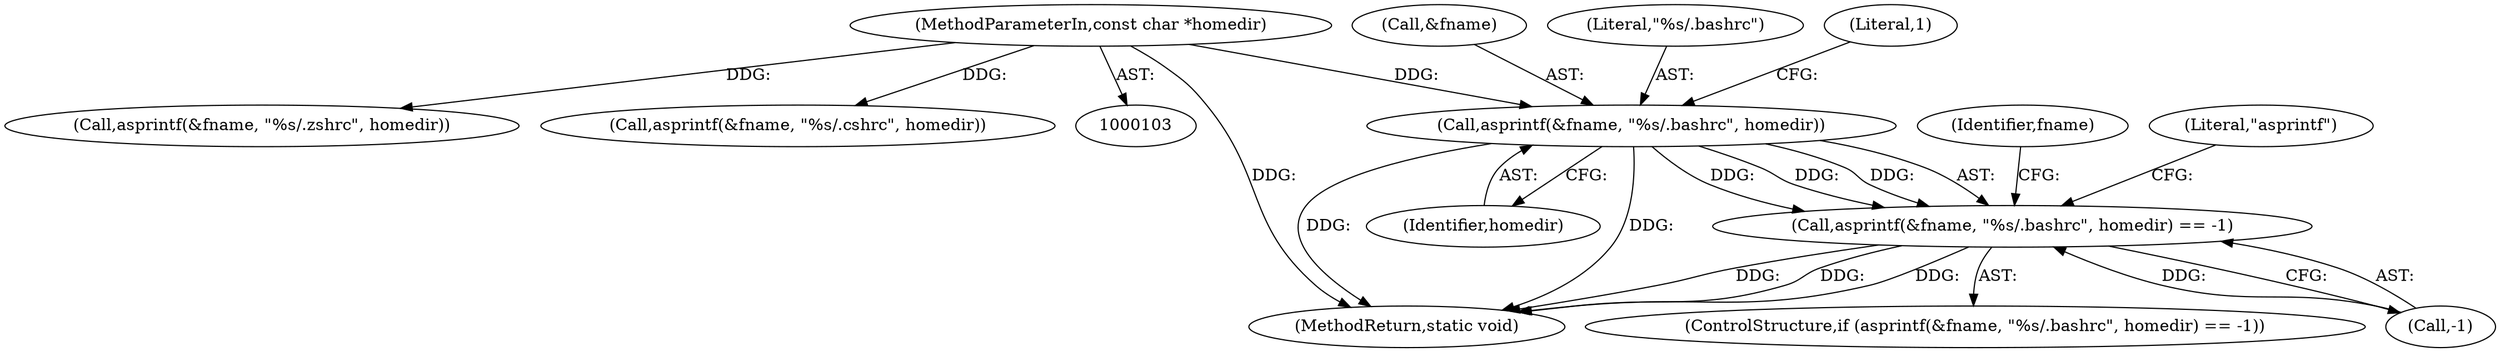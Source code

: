 digraph "0_firejail_b8a4ff9775318ca5e679183884a6a63f3da8f863_1@API" {
"1000282" [label="(Call,asprintf(&fname, \"%s/.bashrc\", homedir))"];
"1000104" [label="(MethodParameterIn,const char *homedir)"];
"1000281" [label="(Call,asprintf(&fname, \"%s/.bashrc\", homedir) == -1)"];
"1000285" [label="(Literal,\"%s/.bashrc\")"];
"1000288" [label="(Literal,1)"];
"1000322" [label="(MethodReturn,static void)"];
"1000131" [label="(Call,asprintf(&fname, \"%s/.zshrc\", homedir))"];
"1000286" [label="(Identifier,homedir)"];
"1000281" [label="(Call,asprintf(&fname, \"%s/.bashrc\", homedir) == -1)"];
"1000295" [label="(Identifier,fname)"];
"1000212" [label="(Call,asprintf(&fname, \"%s/.cshrc\", homedir))"];
"1000283" [label="(Call,&fname)"];
"1000282" [label="(Call,asprintf(&fname, \"%s/.bashrc\", homedir))"];
"1000287" [label="(Call,-1)"];
"1000104" [label="(MethodParameterIn,const char *homedir)"];
"1000280" [label="(ControlStructure,if (asprintf(&fname, \"%s/.bashrc\", homedir) == -1))"];
"1000290" [label="(Literal,\"asprintf\")"];
"1000282" -> "1000281"  [label="AST: "];
"1000282" -> "1000286"  [label="CFG: "];
"1000283" -> "1000282"  [label="AST: "];
"1000285" -> "1000282"  [label="AST: "];
"1000286" -> "1000282"  [label="AST: "];
"1000288" -> "1000282"  [label="CFG: "];
"1000282" -> "1000322"  [label="DDG: "];
"1000282" -> "1000322"  [label="DDG: "];
"1000282" -> "1000281"  [label="DDG: "];
"1000282" -> "1000281"  [label="DDG: "];
"1000282" -> "1000281"  [label="DDG: "];
"1000104" -> "1000282"  [label="DDG: "];
"1000104" -> "1000103"  [label="AST: "];
"1000104" -> "1000322"  [label="DDG: "];
"1000104" -> "1000131"  [label="DDG: "];
"1000104" -> "1000212"  [label="DDG: "];
"1000281" -> "1000280"  [label="AST: "];
"1000281" -> "1000287"  [label="CFG: "];
"1000287" -> "1000281"  [label="AST: "];
"1000290" -> "1000281"  [label="CFG: "];
"1000295" -> "1000281"  [label="CFG: "];
"1000281" -> "1000322"  [label="DDG: "];
"1000281" -> "1000322"  [label="DDG: "];
"1000281" -> "1000322"  [label="DDG: "];
"1000287" -> "1000281"  [label="DDG: "];
}
